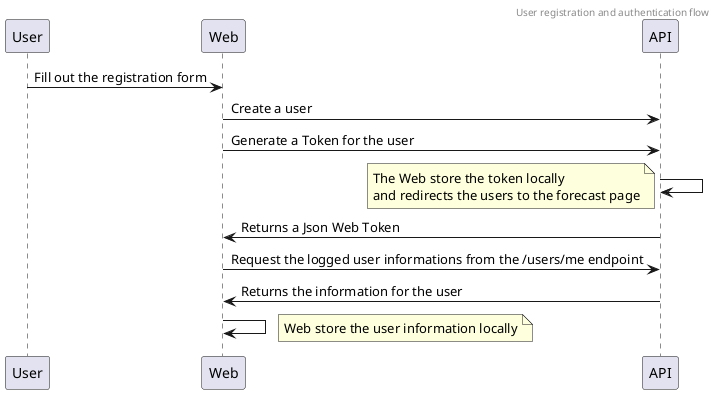 @startuml user-registration-and-authentication
skinparam sequenceMessageAlign left
header User registration and authentication flow
User -> Web: Fill out the registration form
Web -> API: Create a user
Web -> API: Generate a Token for the user
API -> API
note left
  The Web store the token locally
  and redirects the users to the forecast page
end note
API -> Web: Returns a Json Web Token
Web -> API: Request the logged user informations from the /users/me endpoint
API -> Web: Returns the information for the user
Web -> Web
note right
  Web store the user information locally
end note

@enduml
